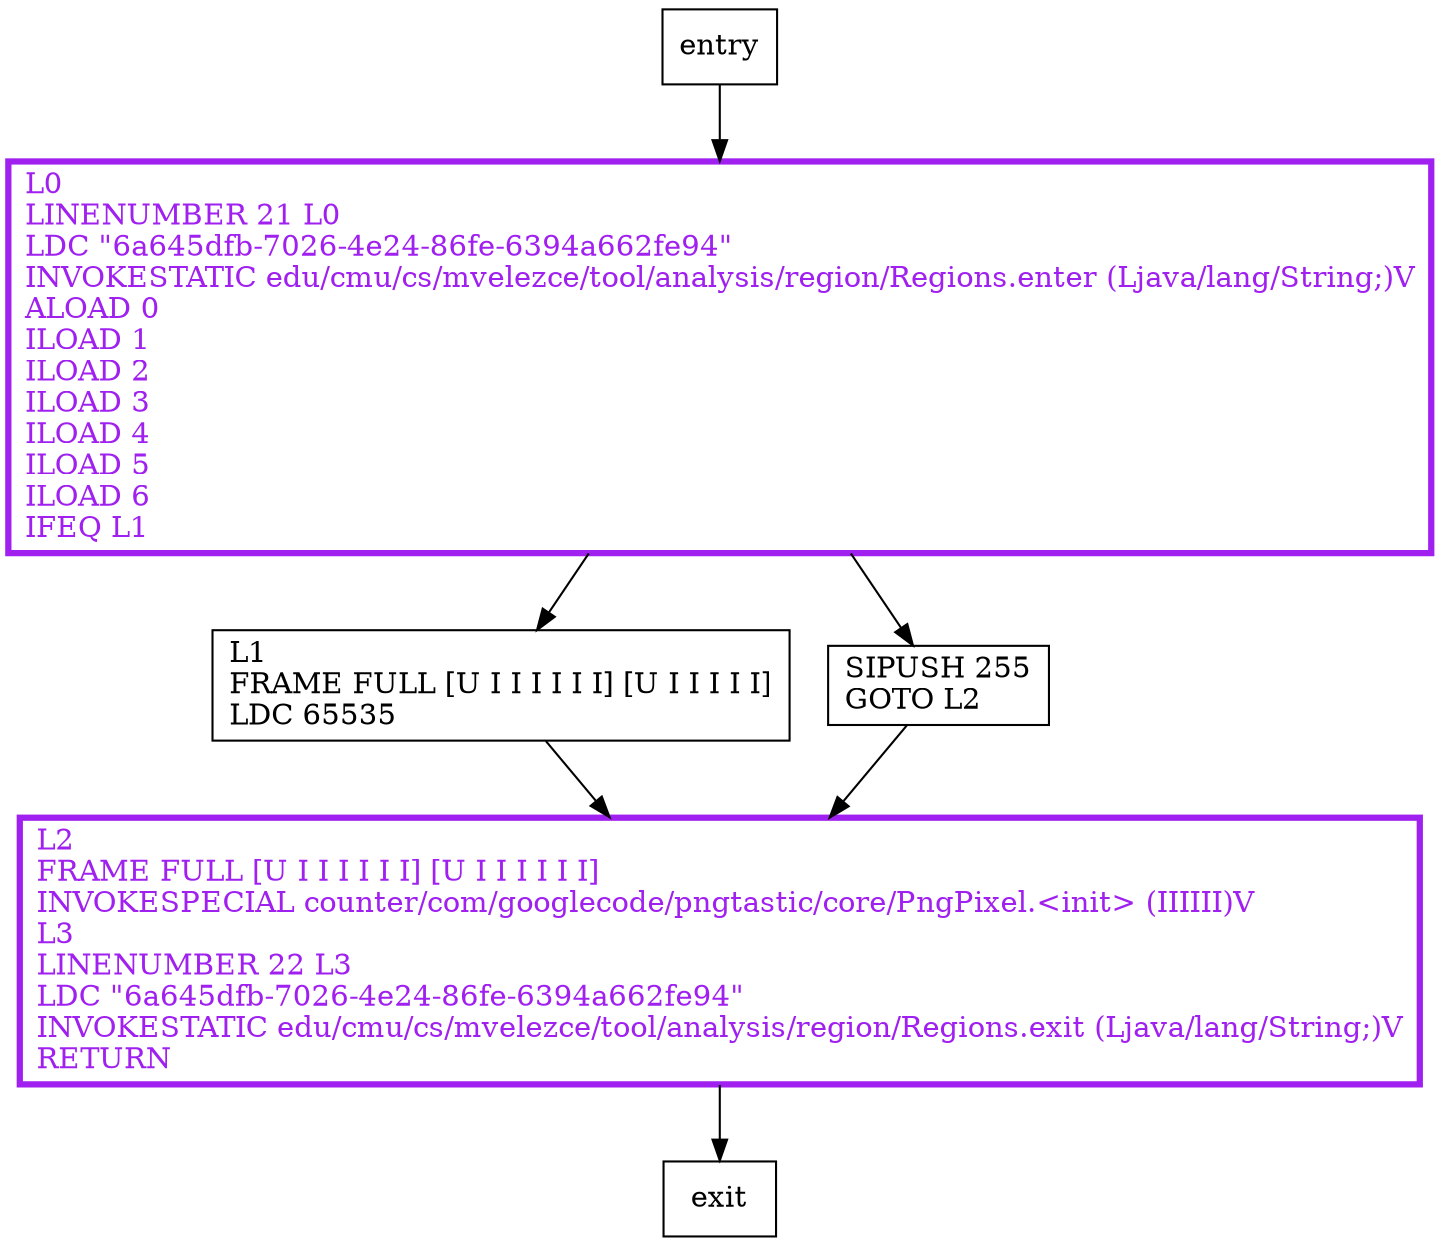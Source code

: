 digraph <init> {
node [shape=record];
1808028786 [label="L1\lFRAME FULL [U I I I I I I] [U I I I I I]\lLDC 65535\l"];
369851597 [label="SIPUSH 255\lGOTO L2\l"];
1361254876 [label="L0\lLINENUMBER 21 L0\lLDC \"6a645dfb-7026-4e24-86fe-6394a662fe94\"\lINVOKESTATIC edu/cmu/cs/mvelezce/tool/analysis/region/Regions.enter (Ljava/lang/String;)V\lALOAD 0\lILOAD 1\lILOAD 2\lILOAD 3\lILOAD 4\lILOAD 5\lILOAD 6\lIFEQ L1\l"];
2082991407 [label="L2\lFRAME FULL [U I I I I I I] [U I I I I I I]\lINVOKESPECIAL counter/com/googlecode/pngtastic/core/PngPixel.\<init\> (IIIIII)V\lL3\lLINENUMBER 22 L3\lLDC \"6a645dfb-7026-4e24-86fe-6394a662fe94\"\lINVOKESTATIC edu/cmu/cs/mvelezce/tool/analysis/region/Regions.exit (Ljava/lang/String;)V\lRETURN\l"];
entry;
exit;
entry -> 1361254876;
1808028786 -> 2082991407;
369851597 -> 2082991407;
1361254876 -> 1808028786;
1361254876 -> 369851597;
2082991407 -> exit;
1361254876[fontcolor="purple", penwidth=3, color="purple"];
2082991407[fontcolor="purple", penwidth=3, color="purple"];
}
